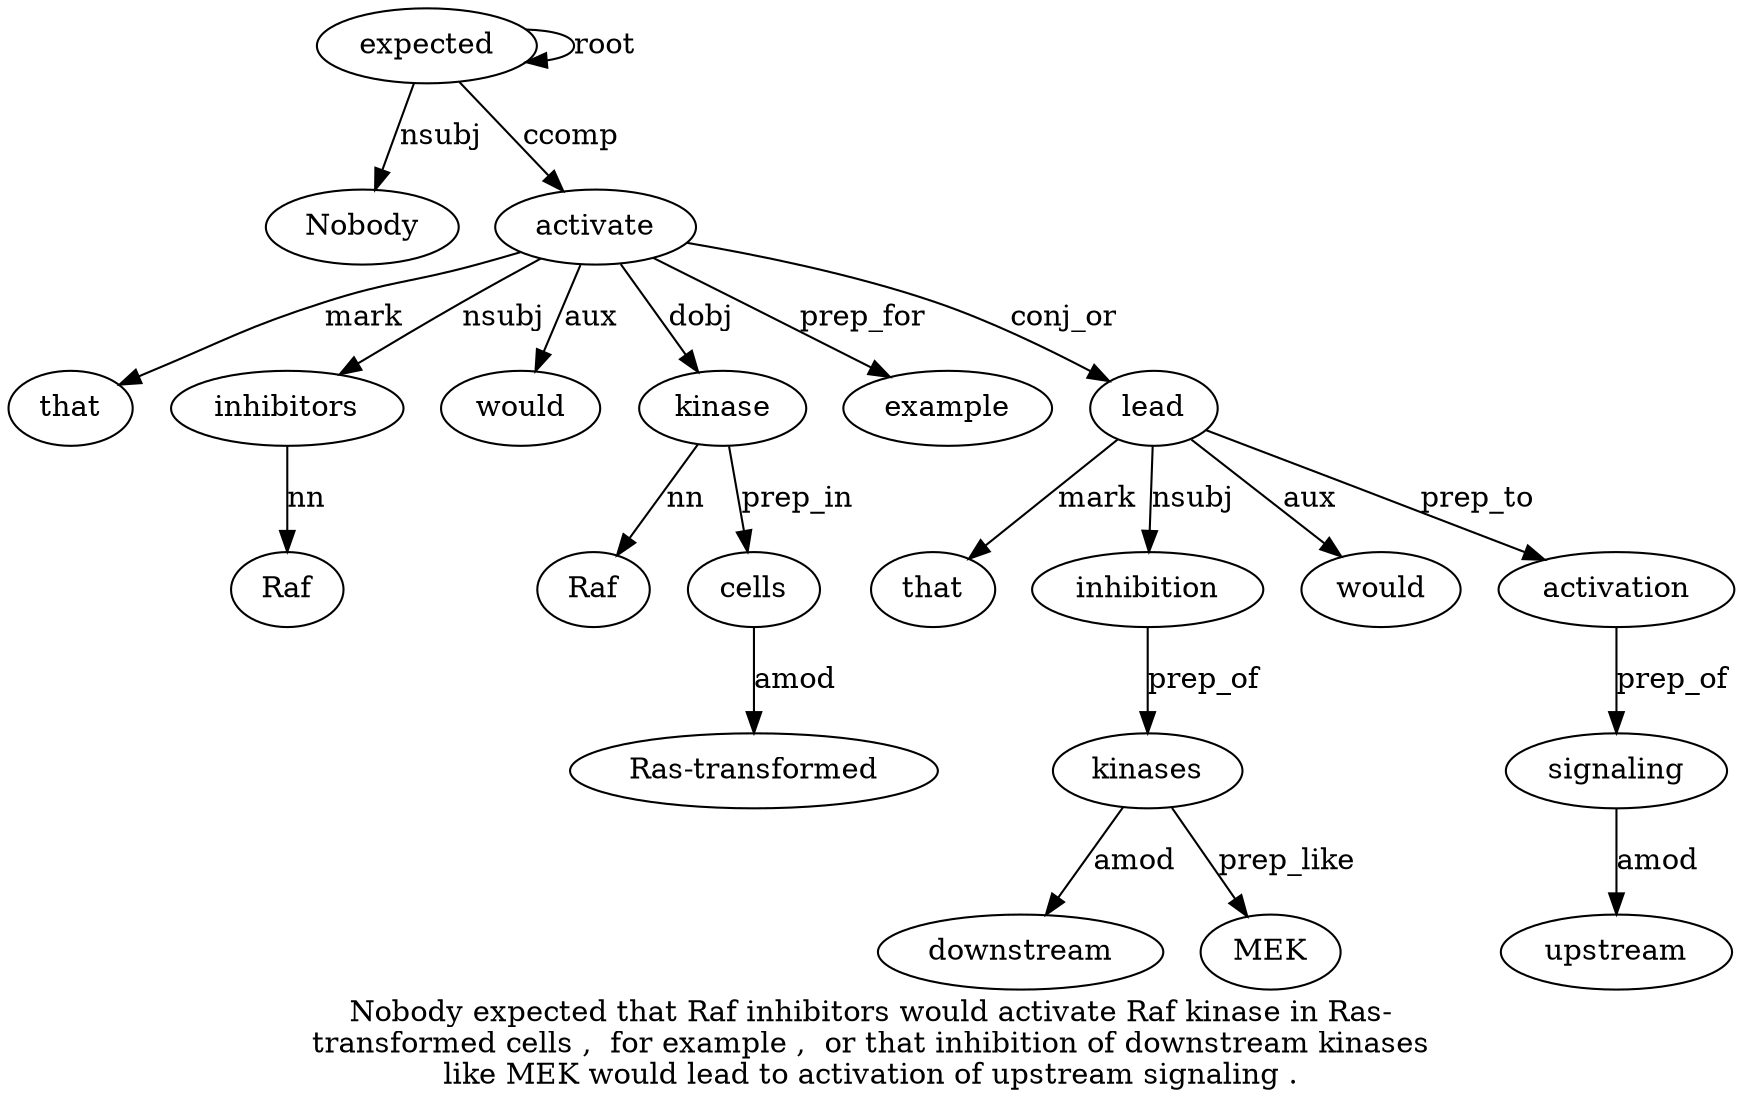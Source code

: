 digraph "Nobody expected that Raf inhibitors would activate Raf kinase in Ras-transformed cells ,  for example ,  or that inhibition of downstream kinases like MEK would lead to activation of upstream signaling ." {
label="Nobody expected that Raf inhibitors would activate Raf kinase in Ras-
transformed cells ,  for example ,  or that inhibition of downstream kinases
like MEK would lead to activation of upstream signaling .";
expected2 [style=filled, fillcolor=white, label=expected];
Nobody1 [style=filled, fillcolor=white, label=Nobody];
expected2 -> Nobody1  [label=nsubj];
expected2 -> expected2  [label=root];
activate7 [style=filled, fillcolor=white, label=activate];
that3 [style=filled, fillcolor=white, label=that];
activate7 -> that3  [label=mark];
inhibitors5 [style=filled, fillcolor=white, label=inhibitors];
Raf4 [style=filled, fillcolor=white, label=Raf];
inhibitors5 -> Raf4  [label=nn];
activate7 -> inhibitors5  [label=nsubj];
would6 [style=filled, fillcolor=white, label=would];
activate7 -> would6  [label=aux];
expected2 -> activate7  [label=ccomp];
kinase9 [style=filled, fillcolor=white, label=kinase];
Raf8 [style=filled, fillcolor=white, label=Raf];
kinase9 -> Raf8  [label=nn];
activate7 -> kinase9  [label=dobj];
cells12 [style=filled, fillcolor=white, label=cells];
"Ras-transformed11" [style=filled, fillcolor=white, label="Ras-transformed"];
cells12 -> "Ras-transformed11"  [label=amod];
kinase9 -> cells12  [label=prep_in];
example15 [style=filled, fillcolor=white, label=example];
activate7 -> example15  [label=prep_for];
lead26 [style=filled, fillcolor=white, label=lead];
that18 [style=filled, fillcolor=white, label=that];
lead26 -> that18  [label=mark];
inhibition19 [style=filled, fillcolor=white, label=inhibition];
lead26 -> inhibition19  [label=nsubj];
kinases22 [style=filled, fillcolor=white, label=kinases];
downstream21 [style=filled, fillcolor=white, label=downstream];
kinases22 -> downstream21  [label=amod];
inhibition19 -> kinases22  [label=prep_of];
MEK24 [style=filled, fillcolor=white, label=MEK];
kinases22 -> MEK24  [label=prep_like];
would25 [style=filled, fillcolor=white, label=would];
lead26 -> would25  [label=aux];
activate7 -> lead26  [label=conj_or];
activation28 [style=filled, fillcolor=white, label=activation];
lead26 -> activation28  [label=prep_to];
signaling31 [style=filled, fillcolor=white, label=signaling];
upstream30 [style=filled, fillcolor=white, label=upstream];
signaling31 -> upstream30  [label=amod];
activation28 -> signaling31  [label=prep_of];
}
